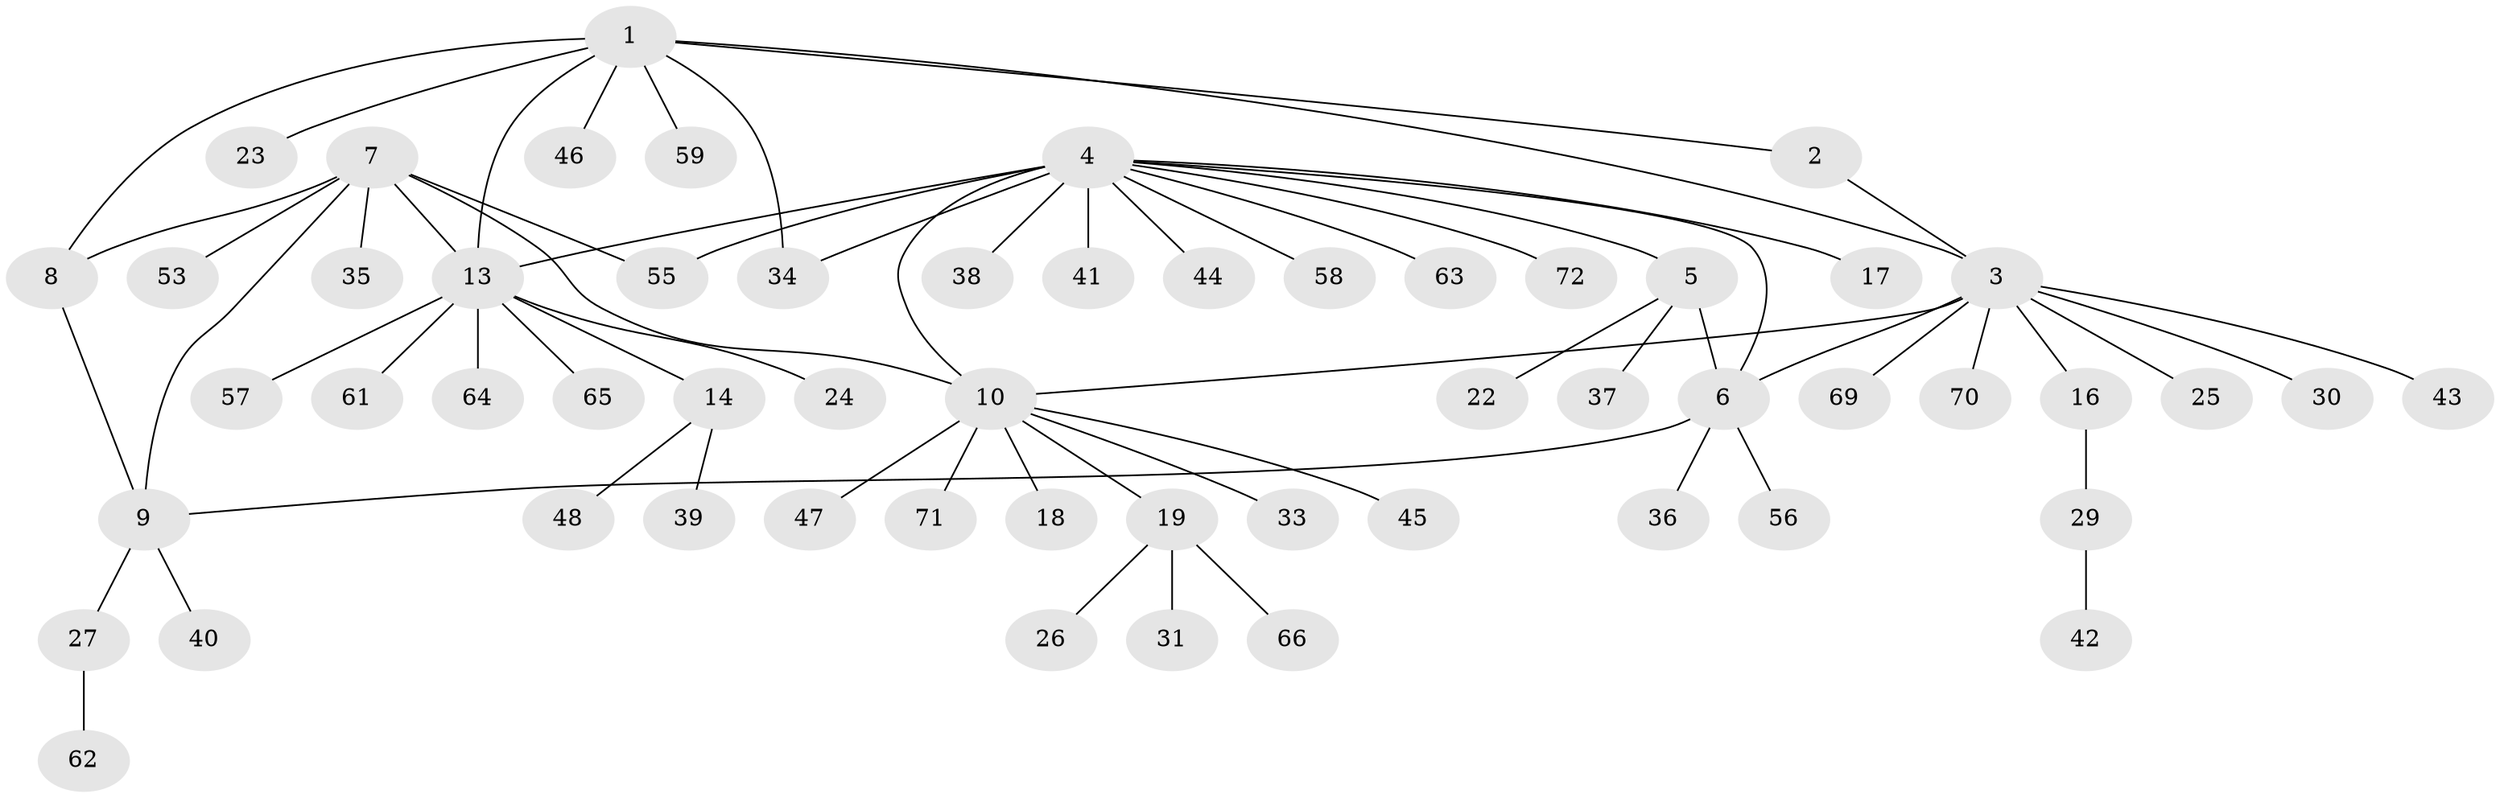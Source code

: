 // original degree distribution, {8: 0.027777777777777776, 2: 0.1388888888888889, 11: 0.013888888888888888, 4: 0.041666666666666664, 7: 0.041666666666666664, 3: 0.041666666666666664, 6: 0.013888888888888888, 9: 0.027777777777777776, 5: 0.027777777777777776, 1: 0.625}
// Generated by graph-tools (version 1.1) at 2025/42/03/06/25 10:42:08]
// undirected, 57 vertices, 66 edges
graph export_dot {
graph [start="1"]
  node [color=gray90,style=filled];
  1 [super="+20"];
  2;
  3 [super="+54"];
  4 [super="+11"];
  5 [super="+21"];
  6 [super="+52"];
  7 [super="+49"];
  8;
  9 [super="+67"];
  10 [super="+12"];
  13 [super="+15"];
  14 [super="+50"];
  16;
  17;
  18;
  19 [super="+28"];
  22;
  23;
  24 [super="+60"];
  25;
  26 [super="+32"];
  27 [super="+68"];
  29 [super="+51"];
  30;
  31;
  33;
  34;
  35;
  36;
  37;
  38;
  39;
  40;
  41;
  42;
  43;
  44;
  45;
  46;
  47;
  48;
  53;
  55;
  56;
  57;
  58;
  59;
  61;
  62;
  63;
  64;
  65;
  66;
  69;
  70;
  71;
  72;
  1 -- 2;
  1 -- 3;
  1 -- 8;
  1 -- 13;
  1 -- 23;
  1 -- 34;
  1 -- 46;
  1 -- 59;
  2 -- 3;
  3 -- 6;
  3 -- 10;
  3 -- 16;
  3 -- 25;
  3 -- 30;
  3 -- 43;
  3 -- 69;
  3 -- 70;
  4 -- 5;
  4 -- 6;
  4 -- 38;
  4 -- 41;
  4 -- 58;
  4 -- 63;
  4 -- 13 [weight=2];
  4 -- 34;
  4 -- 72;
  4 -- 10 [weight=2];
  4 -- 44;
  4 -- 17;
  4 -- 55;
  5 -- 6;
  5 -- 37;
  5 -- 22;
  6 -- 9;
  6 -- 36;
  6 -- 56;
  7 -- 8;
  7 -- 9;
  7 -- 10;
  7 -- 13;
  7 -- 35;
  7 -- 55;
  7 -- 53;
  8 -- 9;
  9 -- 27;
  9 -- 40;
  10 -- 18;
  10 -- 19;
  10 -- 47;
  10 -- 33;
  10 -- 71;
  10 -- 45;
  13 -- 14 [weight=2];
  13 -- 24;
  13 -- 57;
  13 -- 64;
  13 -- 65;
  13 -- 61;
  14 -- 39;
  14 -- 48;
  16 -- 29;
  19 -- 26;
  19 -- 66;
  19 -- 31;
  27 -- 62;
  29 -- 42;
}
